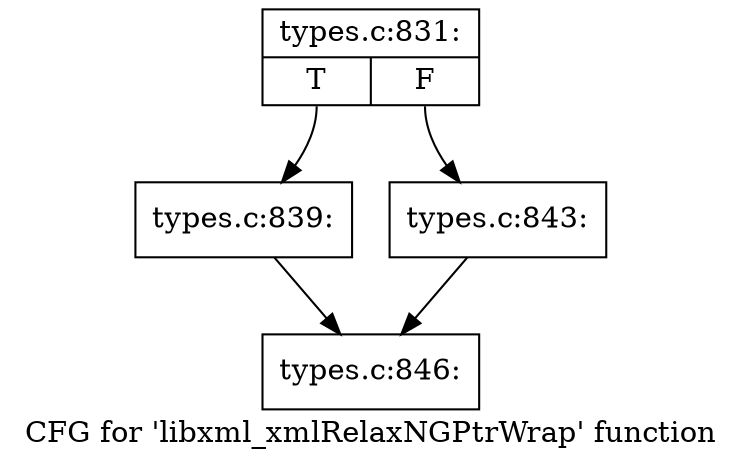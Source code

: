 digraph "CFG for 'libxml_xmlRelaxNGPtrWrap' function" {
	label="CFG for 'libxml_xmlRelaxNGPtrWrap' function";

	Node0x55aa7cf91d00 [shape=record,label="{types.c:831:|{<s0>T|<s1>F}}"];
	Node0x55aa7cf91d00:s0 -> Node0x55aa7cf93920;
	Node0x55aa7cf91d00:s1 -> Node0x55aa7cf93970;
	Node0x55aa7cf93920 [shape=record,label="{types.c:839:}"];
	Node0x55aa7cf93920 -> Node0x55aa7cf91fe0;
	Node0x55aa7cf93970 [shape=record,label="{types.c:843:}"];
	Node0x55aa7cf93970 -> Node0x55aa7cf91fe0;
	Node0x55aa7cf91fe0 [shape=record,label="{types.c:846:}"];
}
